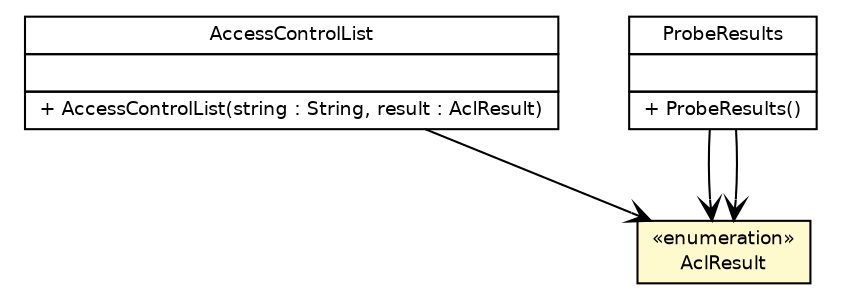 #!/usr/local/bin/dot
#
# Class diagram 
# Generated by UmlGraph version 4.6 (http://www.spinellis.gr/sw/umlgraph)
#

digraph G {
	edge [fontname="Helvetica",fontsize=10,labelfontname="Helvetica",labelfontsize=10];
	node [fontname="Helvetica",fontsize=10,shape=plaintext];
	// fr.univrennes1.cri.jtacl.core.monitor.AccessControlList
	c6945 [label=<<table border="0" cellborder="1" cellspacing="0" cellpadding="2" port="p" href="./AccessControlList.html">
		<tr><td><table border="0" cellspacing="0" cellpadding="1">
			<tr><td> AccessControlList </td></tr>
		</table></td></tr>
		<tr><td><table border="0" cellspacing="0" cellpadding="1">
			<tr><td align="left">  </td></tr>
		</table></td></tr>
		<tr><td><table border="0" cellspacing="0" cellpadding="1">
			<tr><td align="left"> + AccessControlList(string : String, result : AclResult) </td></tr>
		</table></td></tr>
		</table>>, fontname="Helvetica", fontcolor="black", fontsize=9.0];
	// fr.univrennes1.cri.jtacl.core.monitor.ProbeResults
	c6949 [label=<<table border="0" cellborder="1" cellspacing="0" cellpadding="2" port="p" href="./ProbeResults.html">
		<tr><td><table border="0" cellspacing="0" cellpadding="1">
			<tr><td> ProbeResults </td></tr>
		</table></td></tr>
		<tr><td><table border="0" cellspacing="0" cellpadding="1">
			<tr><td align="left">  </td></tr>
		</table></td></tr>
		<tr><td><table border="0" cellspacing="0" cellpadding="1">
			<tr><td align="left"> + ProbeResults() </td></tr>
		</table></td></tr>
		</table>>, fontname="Helvetica", fontcolor="black", fontsize=9.0];
	// fr.univrennes1.cri.jtacl.core.monitor.AclResult
	c6951 [label=<<table border="0" cellborder="1" cellspacing="0" cellpadding="2" port="p" bgcolor="lemonChiffon" href="./AclResult.html">
		<tr><td><table border="0" cellspacing="0" cellpadding="1">
			<tr><td> &laquo;enumeration&raquo; </td></tr>
			<tr><td> AclResult </td></tr>
		</table></td></tr>
		</table>>, fontname="Helvetica", fontcolor="black", fontsize=9.0];
	// fr.univrennes1.cri.jtacl.core.monitor.AccessControlList NAVASSOC fr.univrennes1.cri.jtacl.core.monitor.AclResult
	c6945:p -> c6951:p [taillabel="", label="", headlabel="", fontname="Helvetica", fontcolor="black", fontsize=10.0, color="black", arrowhead=open];
	// fr.univrennes1.cri.jtacl.core.monitor.ProbeResults NAVASSOC fr.univrennes1.cri.jtacl.core.monitor.AclResult
	c6949:p -> c6951:p [taillabel="", label="", headlabel="", fontname="Helvetica", fontcolor="black", fontsize=10.0, color="black", arrowhead=open];
	// fr.univrennes1.cri.jtacl.core.monitor.ProbeResults NAVASSOC fr.univrennes1.cri.jtacl.core.monitor.AclResult
	c6949:p -> c6951:p [taillabel="", label="", headlabel="", fontname="Helvetica", fontcolor="black", fontsize=10.0, color="black", arrowhead=open];
}

